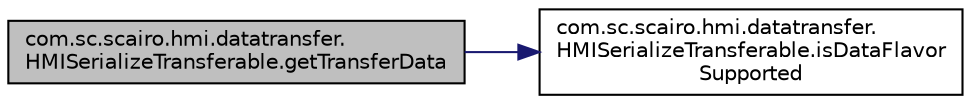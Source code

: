 digraph "com.sc.scairo.hmi.datatransfer.HMISerializeTransferable.getTransferData"
{
 // LATEX_PDF_SIZE
  edge [fontname="Helvetica",fontsize="10",labelfontname="Helvetica",labelfontsize="10"];
  node [fontname="Helvetica",fontsize="10",shape=record];
  rankdir="LR";
  Node1 [label="com.sc.scairo.hmi.datatransfer.\lHMISerializeTransferable.getTransferData",height=0.2,width=0.4,color="black", fillcolor="grey75", style="filled", fontcolor="black",tooltip=" "];
  Node1 -> Node2 [color="midnightblue",fontsize="10",style="solid",fontname="Helvetica"];
  Node2 [label="com.sc.scairo.hmi.datatransfer.\lHMISerializeTransferable.isDataFlavor\lSupported",height=0.2,width=0.4,color="black", fillcolor="white", style="filled",URL="$classcom_1_1sc_1_1scairo_1_1hmi_1_1datatransfer_1_1_h_m_i_serialize_transferable.html#a323d4e223263c721ba41551acdd5c70c",tooltip=" "];
}
